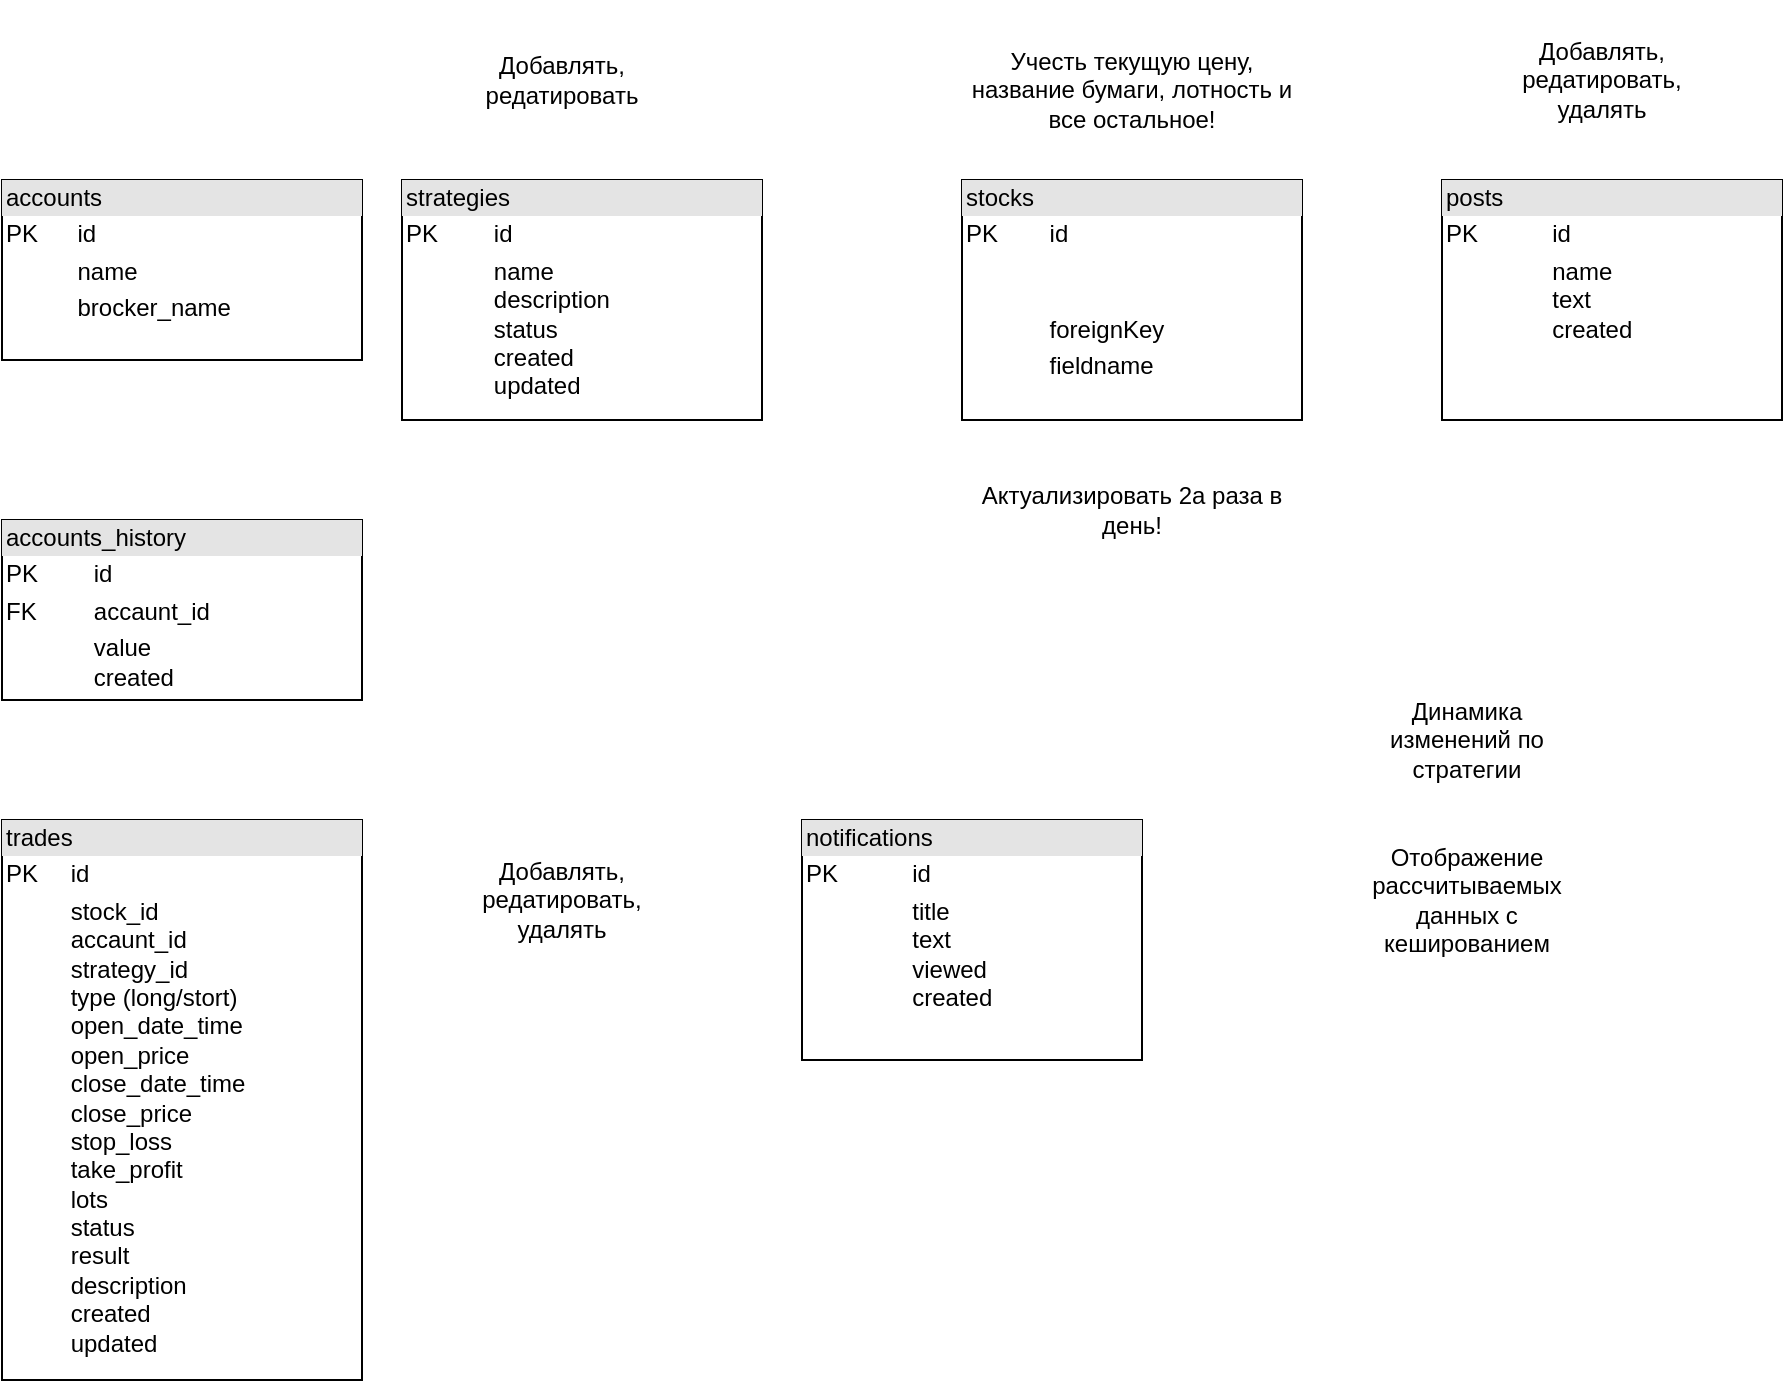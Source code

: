 <mxfile version="23.1.2" type="device">
  <diagram id="C5RBs43oDa-KdzZeNtuy" name="База данных">
    <mxGraphModel dx="1687" dy="2134" grid="1" gridSize="10" guides="1" tooltips="1" connect="1" arrows="1" fold="1" page="1" pageScale="1" pageWidth="827" pageHeight="1169" math="0" shadow="0">
      <root>
        <mxCell id="WIyWlLk6GJQsqaUBKTNV-0" />
        <mxCell id="WIyWlLk6GJQsqaUBKTNV-1" parent="WIyWlLk6GJQsqaUBKTNV-0" />
        <mxCell id="hIjBd96dVWqyV8AcXaT3-0" value="&lt;div style=&quot;box-sizing:border-box;width:100%;background:#e4e4e4;padding:2px;&quot;&gt;accounts&lt;br&gt;&lt;/div&gt;&lt;table style=&quot;width:100%;font-size:1em;&quot; cellpadding=&quot;2&quot; cellspacing=&quot;0&quot;&gt;&lt;tbody&gt;&lt;tr&gt;&lt;td&gt;PK&lt;/td&gt;&lt;td&gt;id&lt;/td&gt;&lt;/tr&gt;&lt;tr&gt;&lt;td&gt;&lt;br&gt;&lt;/td&gt;&lt;td&gt;name&lt;/td&gt;&lt;/tr&gt;&lt;tr&gt;&lt;td&gt;&lt;/td&gt;&lt;td&gt;brocker_name&lt;/td&gt;&lt;/tr&gt;&lt;/tbody&gt;&lt;/table&gt;" style="verticalAlign=top;align=left;overflow=fill;html=1;whiteSpace=wrap;" vertex="1" parent="WIyWlLk6GJQsqaUBKTNV-1">
          <mxGeometry x="80" y="40" width="180" height="90" as="geometry" />
        </mxCell>
        <mxCell id="hIjBd96dVWqyV8AcXaT3-1" value="&lt;div style=&quot;box-sizing:border-box;width:100%;background:#e4e4e4;padding:2px;&quot;&gt;strategies&lt;br&gt;&lt;/div&gt;&lt;table style=&quot;width:100%;font-size:1em;&quot; cellpadding=&quot;2&quot; cellspacing=&quot;0&quot;&gt;&lt;tbody&gt;&lt;tr&gt;&lt;td&gt;PK&lt;/td&gt;&lt;td&gt;id&lt;/td&gt;&lt;/tr&gt;&lt;tr&gt;&lt;td&gt;&lt;br&gt;&lt;/td&gt;&lt;td&gt;name&lt;br&gt;description&lt;br&gt;status&lt;br&gt;created&lt;br&gt;updated&lt;br&gt;&lt;br&gt;&lt;/td&gt;&lt;/tr&gt;&lt;/tbody&gt;&lt;/table&gt;" style="verticalAlign=top;align=left;overflow=fill;html=1;whiteSpace=wrap;" vertex="1" parent="WIyWlLk6GJQsqaUBKTNV-1">
          <mxGeometry x="280" y="40" width="180" height="120" as="geometry" />
        </mxCell>
        <mxCell id="hIjBd96dVWqyV8AcXaT3-2" value="&lt;div style=&quot;box-sizing:border-box;width:100%;background:#e4e4e4;padding:2px;&quot;&gt;stocks&lt;/div&gt;&lt;table style=&quot;width:100%;font-size:1em;&quot; cellpadding=&quot;2&quot; cellspacing=&quot;0&quot;&gt;&lt;tbody&gt;&lt;tr&gt;&lt;td&gt;PK&lt;/td&gt;&lt;td&gt;id&lt;br&gt;&lt;/td&gt;&lt;/tr&gt;&lt;tr&gt;&lt;td&gt;&lt;br&gt;&lt;/td&gt;&lt;td&gt;&lt;br&gt;&lt;br&gt;foreignKey&lt;/td&gt;&lt;/tr&gt;&lt;tr&gt;&lt;td&gt;&lt;/td&gt;&lt;td&gt;fieldname&lt;/td&gt;&lt;/tr&gt;&lt;/tbody&gt;&lt;/table&gt;" style="verticalAlign=top;align=left;overflow=fill;html=1;whiteSpace=wrap;" vertex="1" parent="WIyWlLk6GJQsqaUBKTNV-1">
          <mxGeometry x="560" y="40" width="170" height="120" as="geometry" />
        </mxCell>
        <mxCell id="hIjBd96dVWqyV8AcXaT3-3" value="&lt;div style=&quot;box-sizing:border-box;width:100%;background:#e4e4e4;padding:2px;&quot;&gt;accounts_history&lt;br&gt;&lt;/div&gt;&lt;table style=&quot;width:100%;font-size:1em;&quot; cellpadding=&quot;2&quot; cellspacing=&quot;0&quot;&gt;&lt;tbody&gt;&lt;tr&gt;&lt;td&gt;PK&lt;/td&gt;&lt;td&gt;id&lt;/td&gt;&lt;/tr&gt;&lt;tr&gt;&lt;td&gt;FK&lt;/td&gt;&lt;td&gt;accaunt_id&lt;/td&gt;&lt;/tr&gt;&lt;tr&gt;&lt;td&gt;&lt;/td&gt;&lt;td&gt;value&lt;br&gt;created&lt;/td&gt;&lt;/tr&gt;&lt;/tbody&gt;&lt;/table&gt;" style="verticalAlign=top;align=left;overflow=fill;html=1;whiteSpace=wrap;" vertex="1" parent="WIyWlLk6GJQsqaUBKTNV-1">
          <mxGeometry x="80" y="210" width="180" height="90" as="geometry" />
        </mxCell>
        <mxCell id="hIjBd96dVWqyV8AcXaT3-4" value="Учесть текущую цену, название бумаги, лотность и все остальное!" style="text;html=1;strokeColor=none;fillColor=none;align=center;verticalAlign=middle;whiteSpace=wrap;rounded=0;" vertex="1" parent="WIyWlLk6GJQsqaUBKTNV-1">
          <mxGeometry x="560" y="-40" width="170" height="70" as="geometry" />
        </mxCell>
        <mxCell id="hIjBd96dVWqyV8AcXaT3-5" value="&lt;div style=&quot;box-sizing:border-box;width:100%;background:#e4e4e4;padding:2px;&quot;&gt;trades&lt;br&gt;&lt;/div&gt;&lt;table style=&quot;width:100%;font-size:1em;&quot; cellpadding=&quot;2&quot; cellspacing=&quot;0&quot;&gt;&lt;tbody&gt;&lt;tr&gt;&lt;td&gt;PK&lt;/td&gt;&lt;td&gt;id&lt;/td&gt;&lt;/tr&gt;&lt;tr&gt;&lt;td&gt;&lt;br&gt;&lt;/td&gt;&lt;td&gt;stock_id&lt;br&gt;accaunt_id&lt;br&gt;strategy_id&lt;br&gt;type (long/stort)&lt;br&gt;open_date_time&lt;br&gt;open_price&lt;br&gt;close_date_time&lt;br&gt;close_price&lt;br&gt;stop_loss&lt;br&gt;take_profit&lt;br&gt;lots&lt;br&gt;status&lt;br&gt;result&lt;br&gt;description&lt;br&gt;created&lt;br&gt;updated&lt;br&gt;&lt;br&gt;&lt;/td&gt;&lt;/tr&gt;&lt;/tbody&gt;&lt;/table&gt;" style="verticalAlign=top;align=left;overflow=fill;html=1;whiteSpace=wrap;" vertex="1" parent="WIyWlLk6GJQsqaUBKTNV-1">
          <mxGeometry x="80" y="360" width="180" height="280" as="geometry" />
        </mxCell>
        <mxCell id="hIjBd96dVWqyV8AcXaT3-6" value="Добавлять, &lt;br&gt;редатировать,&lt;br&gt;удалять&lt;br&gt;" style="text;html=1;strokeColor=none;fillColor=none;align=center;verticalAlign=middle;whiteSpace=wrap;rounded=0;" vertex="1" parent="WIyWlLk6GJQsqaUBKTNV-1">
          <mxGeometry x="280" y="360" width="160" height="80" as="geometry" />
        </mxCell>
        <mxCell id="hIjBd96dVWqyV8AcXaT3-7" value="Динамика изменений по стратегии" style="text;html=1;strokeColor=none;fillColor=none;align=center;verticalAlign=middle;whiteSpace=wrap;rounded=0;" vertex="1" parent="WIyWlLk6GJQsqaUBKTNV-1">
          <mxGeometry x="760" y="280" width="105" height="80" as="geometry" />
        </mxCell>
        <mxCell id="hIjBd96dVWqyV8AcXaT3-8" value="Добавлять, &lt;br&gt;редатировать" style="text;html=1;strokeColor=none;fillColor=none;align=center;verticalAlign=middle;whiteSpace=wrap;rounded=0;" vertex="1" parent="WIyWlLk6GJQsqaUBKTNV-1">
          <mxGeometry x="280" y="-50" width="160" height="80" as="geometry" />
        </mxCell>
        <mxCell id="hIjBd96dVWqyV8AcXaT3-9" value="&lt;div style=&quot;box-sizing:border-box;width:100%;background:#e4e4e4;padding:2px;&quot;&gt;posts&lt;/div&gt;&lt;table style=&quot;width:100%;font-size:1em;&quot; cellpadding=&quot;2&quot; cellspacing=&quot;0&quot;&gt;&lt;tbody&gt;&lt;tr&gt;&lt;td&gt;PK&lt;/td&gt;&lt;td&gt;id&lt;br&gt;&lt;/td&gt;&lt;/tr&gt;&lt;tr&gt;&lt;td&gt;&lt;br&gt;&lt;/td&gt;&lt;td&gt;name&lt;br&gt;text&lt;br&gt;created&lt;br&gt;&lt;/td&gt;&lt;/tr&gt;&lt;tr&gt;&lt;td&gt;&lt;/td&gt;&lt;td&gt;&lt;br&gt;&lt;/td&gt;&lt;/tr&gt;&lt;/tbody&gt;&lt;/table&gt;" style="verticalAlign=top;align=left;overflow=fill;html=1;whiteSpace=wrap;" vertex="1" parent="WIyWlLk6GJQsqaUBKTNV-1">
          <mxGeometry x="800" y="40" width="170" height="120" as="geometry" />
        </mxCell>
        <mxCell id="hIjBd96dVWqyV8AcXaT3-10" value="Добавлять, &lt;br&gt;редатировать,&lt;br&gt;удалять&lt;br&gt;" style="text;html=1;strokeColor=none;fillColor=none;align=center;verticalAlign=middle;whiteSpace=wrap;rounded=0;" vertex="1" parent="WIyWlLk6GJQsqaUBKTNV-1">
          <mxGeometry x="800" y="-50" width="160" height="80" as="geometry" />
        </mxCell>
        <mxCell id="hIjBd96dVWqyV8AcXaT3-11" value="Актуализировать 2а раза в день!" style="text;html=1;strokeColor=none;fillColor=none;align=center;verticalAlign=middle;whiteSpace=wrap;rounded=0;" vertex="1" parent="WIyWlLk6GJQsqaUBKTNV-1">
          <mxGeometry x="560" y="170" width="170" height="70" as="geometry" />
        </mxCell>
        <mxCell id="hIjBd96dVWqyV8AcXaT3-12" value="&lt;div style=&quot;box-sizing:border-box;width:100%;background:#e4e4e4;padding:2px;&quot;&gt;notifications&lt;/div&gt;&lt;table style=&quot;width:100%;font-size:1em;&quot; cellpadding=&quot;2&quot; cellspacing=&quot;0&quot;&gt;&lt;tbody&gt;&lt;tr&gt;&lt;td&gt;PK&lt;/td&gt;&lt;td&gt;id&lt;br&gt;&lt;/td&gt;&lt;/tr&gt;&lt;tr&gt;&lt;td&gt;&lt;br&gt;&lt;/td&gt;&lt;td&gt;title&lt;br&gt;text&lt;br&gt;viewed&lt;br&gt;created&lt;br&gt;&lt;/td&gt;&lt;/tr&gt;&lt;tr&gt;&lt;td&gt;&lt;/td&gt;&lt;td&gt;&lt;br&gt;&lt;/td&gt;&lt;/tr&gt;&lt;/tbody&gt;&lt;/table&gt;" style="verticalAlign=top;align=left;overflow=fill;html=1;whiteSpace=wrap;" vertex="1" parent="WIyWlLk6GJQsqaUBKTNV-1">
          <mxGeometry x="480" y="360" width="170" height="120" as="geometry" />
        </mxCell>
        <mxCell id="hIjBd96dVWqyV8AcXaT3-13" value="Отображение рассчитываемых данных с кешированием" style="text;html=1;strokeColor=none;fillColor=none;align=center;verticalAlign=middle;whiteSpace=wrap;rounded=0;" vertex="1" parent="WIyWlLk6GJQsqaUBKTNV-1">
          <mxGeometry x="760" y="360" width="105" height="80" as="geometry" />
        </mxCell>
      </root>
    </mxGraphModel>
  </diagram>
</mxfile>
